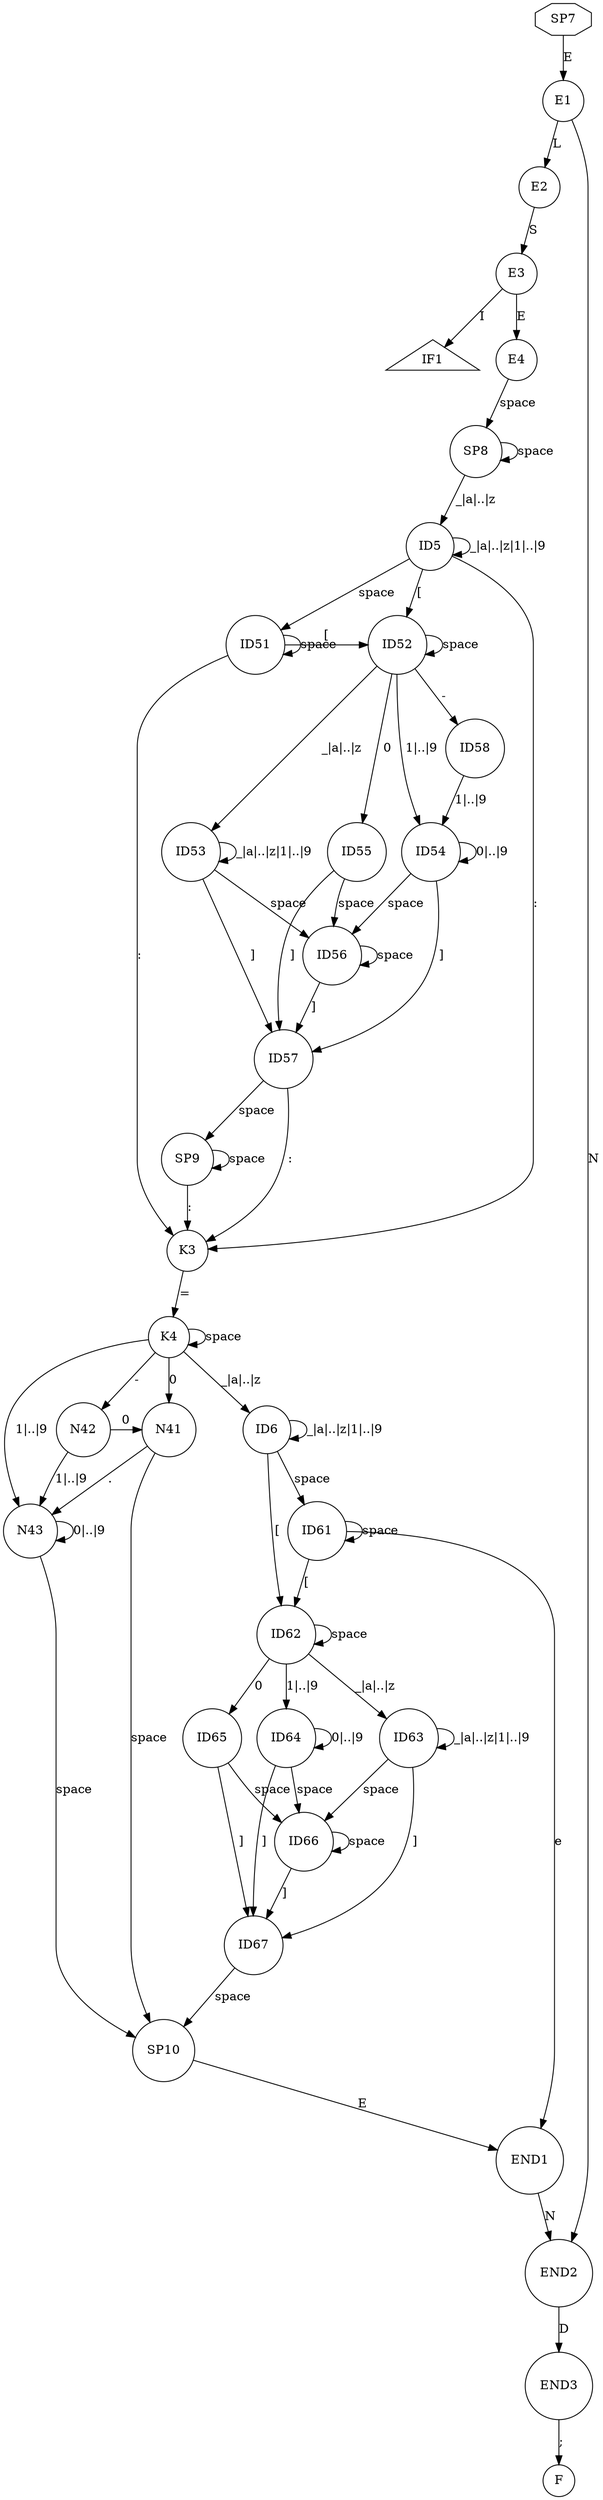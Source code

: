 digraph 
finite_state_machine { 
rankdir=TB; 
size="" 
node [shape = triangle];
IF1;
node [shape = octagon]; 
SP7;


node [shape = circle]; 
SP8->SP8[label = "space"];
SP7->E1[label = "E"]; 
E1->END2[label = "N"];
END2->END3[label = "D"];
END3->F[label = ";"];
E1->E2[label = "L"];
E2->E3[label = "S"];
E3->IF1[label = "I"];
E3->E4[label = "E"];
E4->SP8[label = "space"];
SP9->SP9[label = "space"];
SP8->ID5[label = "_|a|..|z"];

ID5->ID5[label = "_|a|..|z|1|..|9"];
ID5->ID52[label = "["];
ID5->ID51[label = "space"];
ID51->ID51[label = "space"];
ID52->ID52[label = "space"];
ID51->ID52[label = "["];
ID52->ID55[label = "0"];
ID52->ID53[label = "_|a|..|z"];
ID53->ID53[label = "_|a|..|z|1|..|9"];
ID52->ID54[label = "1|..|9"];
ID52->ID58[label = "-"];
ID54->ID54[label = "0|..|9"];
ID53->ID56[label = "space"];
ID54->ID56[label = "space"];
ID55->ID56[label = "space"];
ID56->ID57[label = "]"];
ID56->ID56[label = "space"];
ID53->ID57[label = "]"];
ID54->ID57[label = "]"];
ID55->ID57[label = "]"];
ID58->ID54[label = "1|..|9"];
ID57->SP9[label = "space"];
{rank = same; ID51, ID52}

ID5->K3[label = ":"];
ID51->K3[label = ":"];
ID57->K3[label = ":"];

SP9->K3[label = ":"];
K3->K4[label = "="];

K4->ID6[label = "_|a|..|z"];
K4->K4[label = "space"];

ID6->ID6[label = "_|a|..|z|1|..|9"];
ID6->ID62[label = "["];
ID6->ID61[label = "space"];
ID61->ID61[label = "space"];
ID62->ID62[label = "space"];
ID61->ID62[label = "["];
ID62->ID65[label = "0"];
ID62->ID63[label = "_|a|..|z"];
ID63->ID63[label = "_|a|..|z|1|..|9"];
ID62->ID64[label = "1|..|9"];
ID64->ID64[label = "0|..|9"];
ID63->ID66[label = "space"];
ID64->ID66[label = "space"];
ID65->ID66[label = "space"];
ID66->ID67[label = "]"];
ID66->ID66[label = "space"];
ID63->ID67[label = "]"];
ID64->ID67[label = "]"];
ID65->ID67[label = "]"];

ID67->SP10[label = "space"];
ID61->END1[label = "e"];

K4->N41[label = "0"];
K4->N42[label = "-"];
K4->N43[label = "1|..|9"];
N42->N43[label = "1|..|9"];
N42->N41[label = "0"];
N41->N43[label = "."];
N43->N43[label = "0|..|9"];
N41->SP10[label = "space"];
N43->SP10[label = "space"];
{rank = same; N41, N42}

SP10->END1[label = "E"];
END1->END2[label = "N"]


}